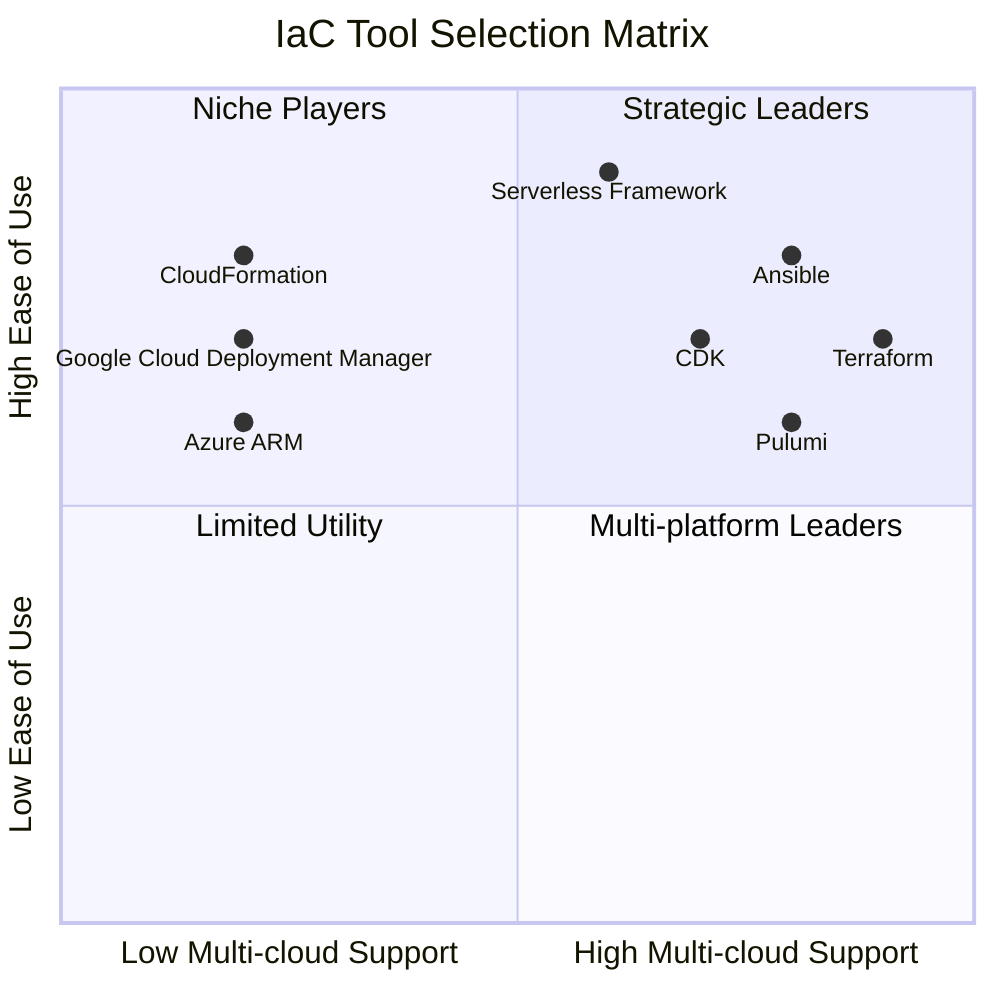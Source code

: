 quadrantChart
    title IaC Tool Selection Matrix
    x-axis Low Multi-cloud Support --> High Multi-cloud Support
    y-axis Low Ease of Use --> High Ease of Use
    quadrant-1 Strategic Leaders
    quadrant-2 Niche Players
    quadrant-3 Limited Utility
    quadrant-4 Multi-platform Leaders
    Terraform: [0.9, 0.7]
    CloudFormation: [0.2, 0.8]
    Azure ARM: [0.2, 0.6]
    Google Cloud Deployment Manager: [0.2, 0.7]
    Ansible: [0.8, 0.8]
    Pulumi: [0.8, 0.6]
    CDK: [0.7, 0.7]
    Serverless Framework: [0.6, 0.9]